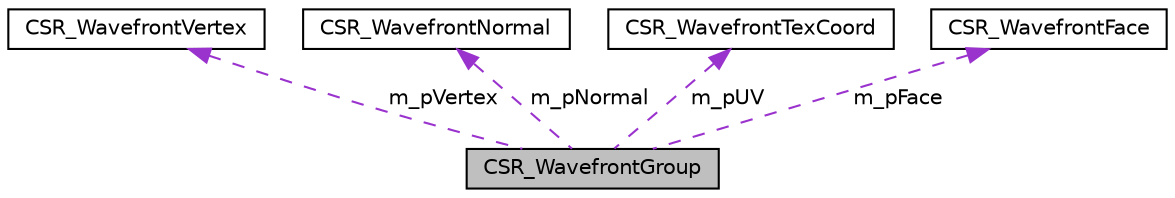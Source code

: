 digraph "CSR_WavefrontGroup"
{
 // LATEX_PDF_SIZE
  edge [fontname="Helvetica",fontsize="10",labelfontname="Helvetica",labelfontsize="10"];
  node [fontname="Helvetica",fontsize="10",shape=record];
  Node1 [label="CSR_WavefrontGroup",height=0.2,width=0.4,color="black", fillcolor="grey75", style="filled", fontcolor="black",tooltip=" "];
  Node2 -> Node1 [dir="back",color="darkorchid3",fontsize="10",style="dashed",label=" m_pVertex" ,fontname="Helvetica"];
  Node2 [label="CSR_WavefrontVertex",height=0.2,width=0.4,color="black", fillcolor="white", style="filled",URL="$struct_c_s_r___wavefront_vertex.html",tooltip=" "];
  Node3 -> Node1 [dir="back",color="darkorchid3",fontsize="10",style="dashed",label=" m_pNormal" ,fontname="Helvetica"];
  Node3 [label="CSR_WavefrontNormal",height=0.2,width=0.4,color="black", fillcolor="white", style="filled",URL="$struct_c_s_r___wavefront_normal.html",tooltip=" "];
  Node4 -> Node1 [dir="back",color="darkorchid3",fontsize="10",style="dashed",label=" m_pUV" ,fontname="Helvetica"];
  Node4 [label="CSR_WavefrontTexCoord",height=0.2,width=0.4,color="black", fillcolor="white", style="filled",URL="$struct_c_s_r___wavefront_tex_coord.html",tooltip=" "];
  Node5 -> Node1 [dir="back",color="darkorchid3",fontsize="10",style="dashed",label=" m_pFace" ,fontname="Helvetica"];
  Node5 [label="CSR_WavefrontFace",height=0.2,width=0.4,color="black", fillcolor="white", style="filled",URL="$struct_c_s_r___wavefront_face.html",tooltip=" "];
}
